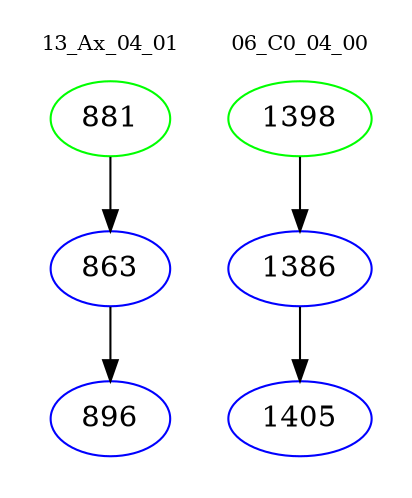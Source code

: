 digraph{
subgraph cluster_0 {
color = white
label = "13_Ax_04_01";
fontsize=10;
T0_881 [label="881", color="green"]
T0_881 -> T0_863 [color="black"]
T0_863 [label="863", color="blue"]
T0_863 -> T0_896 [color="black"]
T0_896 [label="896", color="blue"]
}
subgraph cluster_1 {
color = white
label = "06_C0_04_00";
fontsize=10;
T1_1398 [label="1398", color="green"]
T1_1398 -> T1_1386 [color="black"]
T1_1386 [label="1386", color="blue"]
T1_1386 -> T1_1405 [color="black"]
T1_1405 [label="1405", color="blue"]
}
}
